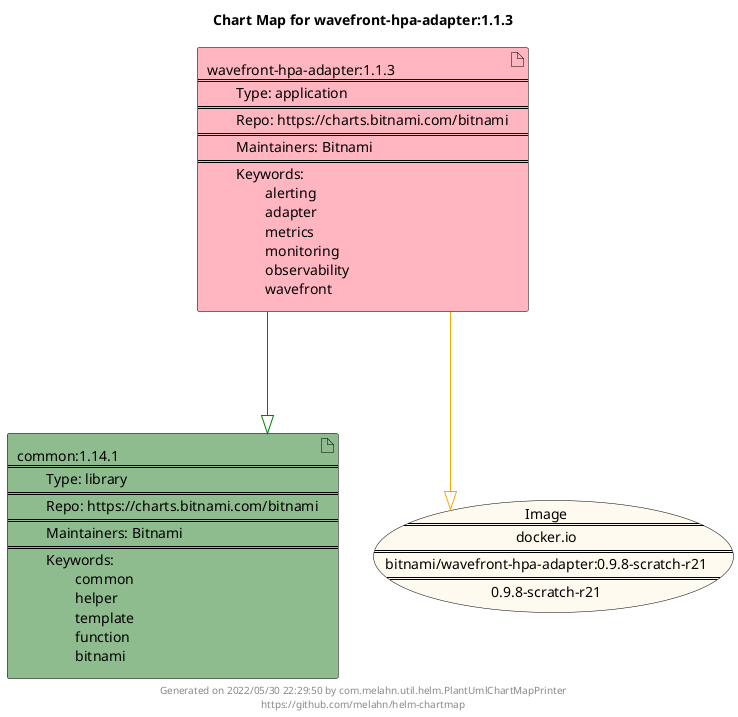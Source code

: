 @startuml
skinparam linetype ortho
skinparam backgroundColor white
skinparam usecaseBorderColor black
skinparam usecaseArrowColor LightSlateGray
skinparam artifactBorderColor black
skinparam artifactArrowColor LightSlateGray

title Chart Map for wavefront-hpa-adapter:1.1.3

'There are 2 referenced Helm Charts
artifact "wavefront-hpa-adapter:1.1.3\n====\n\tType: application\n====\n\tRepo: https://charts.bitnami.com/bitnami\n====\n\tMaintainers: Bitnami\n====\n\tKeywords: \n\t\talerting\n\t\tadapter\n\t\tmetrics\n\t\tmonitoring\n\t\tobservability\n\t\twavefront" as wavefront_hpa_adapter_1_1_3 #LightPink
artifact "common:1.14.1\n====\n\tType: library\n====\n\tRepo: https://charts.bitnami.com/bitnami\n====\n\tMaintainers: Bitnami\n====\n\tKeywords: \n\t\tcommon\n\t\thelper\n\t\ttemplate\n\t\tfunction\n\t\tbitnami" as common_1_14_1 #DarkSeaGreen

'There is one referenced Docker Image
usecase "Image\n====\ndocker.io\n====\nbitnami/wavefront-hpa-adapter:0.9.8-scratch-r21\n====\n0.9.8-scratch-r21" as docker_io_bitnami_wavefront_hpa_adapter_0_9_8_scratch_r21 #FloralWhite

'Chart Dependencies
wavefront_hpa_adapter_1_1_3--[#green]-|>common_1_14_1
wavefront_hpa_adapter_1_1_3--[#orange]-|>docker_io_bitnami_wavefront_hpa_adapter_0_9_8_scratch_r21

center footer Generated on 2022/05/30 22:29:50 by com.melahn.util.helm.PlantUmlChartMapPrinter\nhttps://github.com/melahn/helm-chartmap
@enduml

